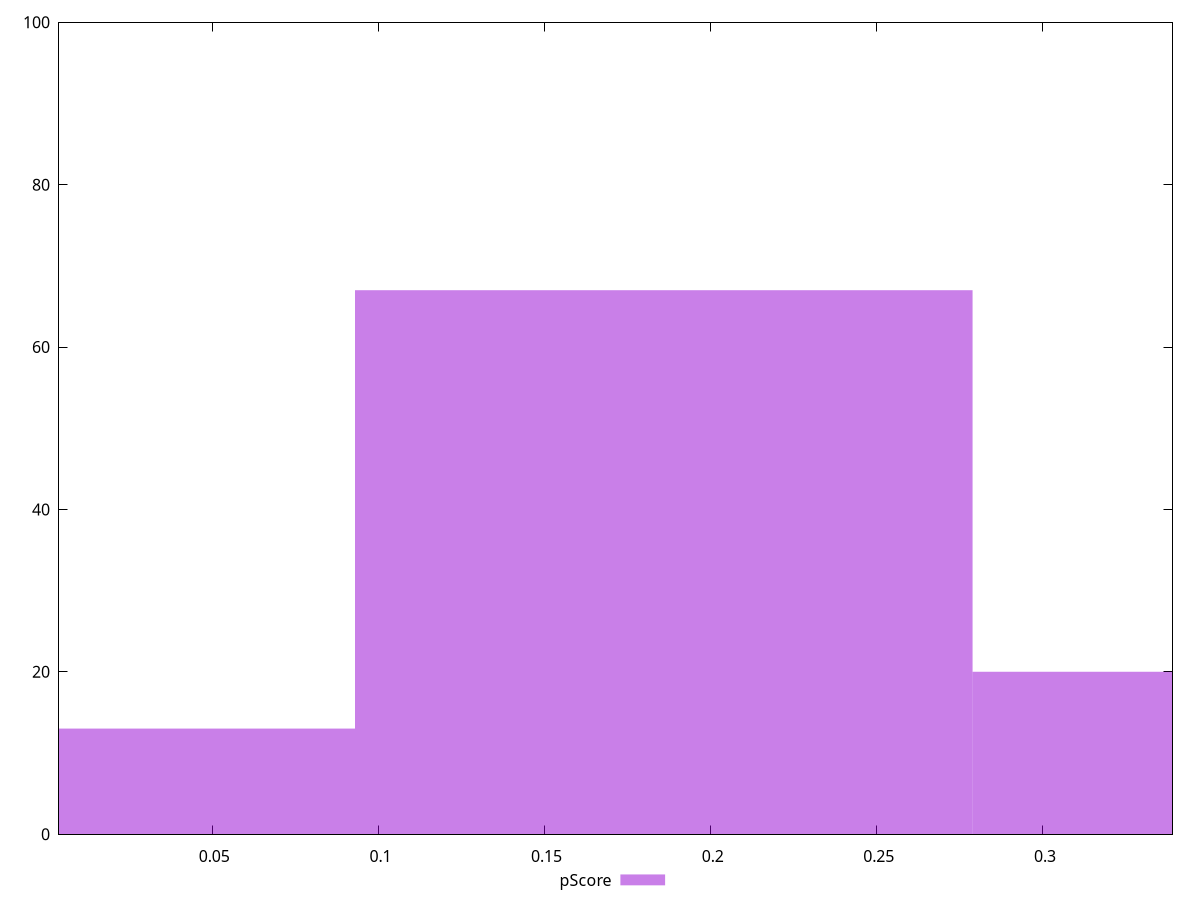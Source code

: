 reset

$pScore <<EOF
0 13
0.1858732371808821 67
0.3717464743617642 20
EOF

set key outside below
set boxwidth 0.1858732371808821
set xrange [0.003847141722867431:0.33898361152324563]
set yrange [0:100]
set trange [0:100]
set style fill transparent solid 0.5 noborder
set terminal svg size 640, 490 enhanced background rgb 'white'
set output "report_00019_2021-02-10T18-14-37.922Z//max-potential-fid/samples/pages+cached/pScore/histogram.svg"

plot $pScore title "pScore" with boxes

reset
